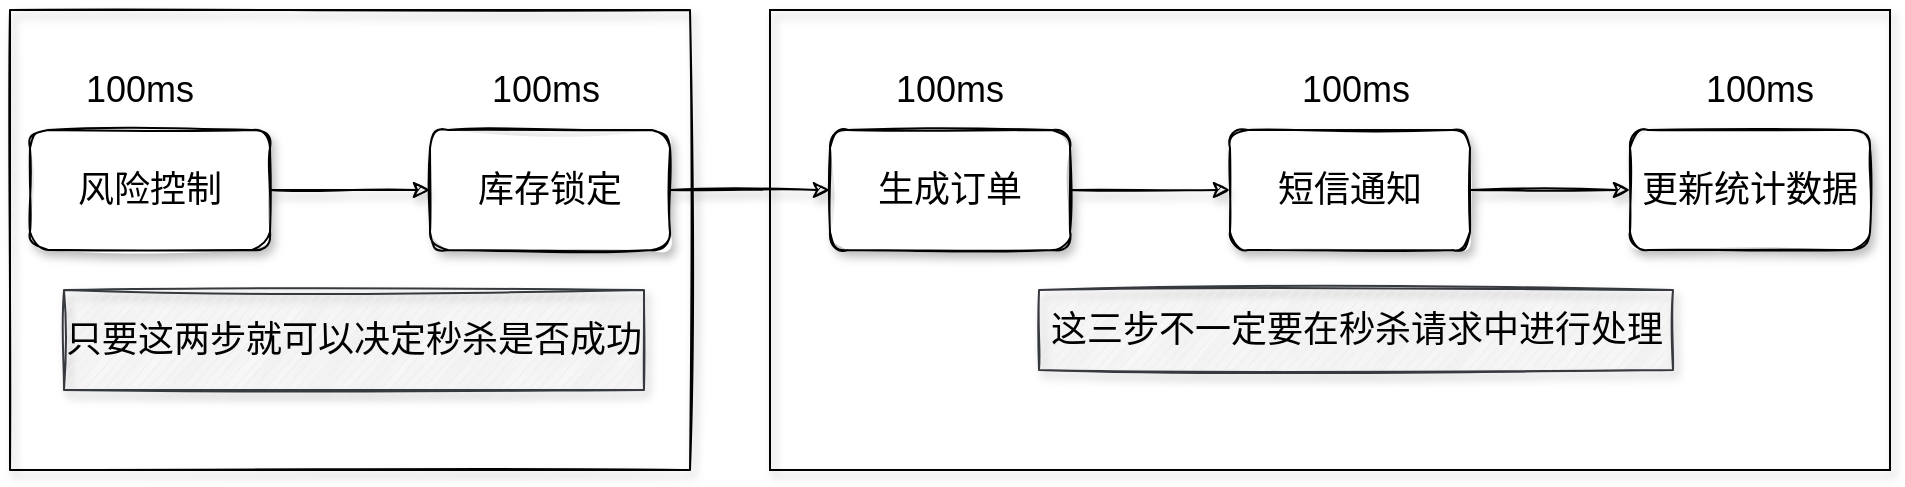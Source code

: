 <mxfile version="14.9.0" type="github">
  <diagram id="C5RBs43oDa-KdzZeNtuy" name="Page-1">
    <mxGraphModel dx="1865" dy="500" grid="1" gridSize="10" guides="1" tooltips="1" connect="1" arrows="1" fold="1" page="1" pageScale="1" pageWidth="827" pageHeight="1169" math="0" shadow="0">
      <root>
        <mxCell id="WIyWlLk6GJQsqaUBKTNV-0" />
        <mxCell id="WIyWlLk6GJQsqaUBKTNV-1" parent="WIyWlLk6GJQsqaUBKTNV-0" />
        <mxCell id="3Fyzb3w3JVutWaXi3XTW-13" value="" style="group;shadow=1;sketch=1;fontSize=18;" vertex="1" connectable="0" parent="WIyWlLk6GJQsqaUBKTNV-1">
          <mxGeometry x="-720" y="150" width="920" height="170" as="geometry" />
        </mxCell>
        <mxCell id="3Fyzb3w3JVutWaXi3XTW-3" value="库存锁定" style="whiteSpace=wrap;rounded=1;shadow=1;strokeWidth=1;glass=0;html=1;labelBorderColor=none;sketch=1;fontSize=18;" vertex="1" parent="3Fyzb3w3JVutWaXi3XTW-13">
          <mxGeometry x="200" width="120" height="60" as="geometry" />
        </mxCell>
        <mxCell id="3Fyzb3w3JVutWaXi3XTW-5" value="生成订单" style="whiteSpace=wrap;rounded=1;shadow=1;strokeWidth=1;glass=0;html=1;labelBorderColor=none;sketch=1;fontSize=18;" vertex="1" parent="3Fyzb3w3JVutWaXi3XTW-13">
          <mxGeometry x="400" width="120" height="60" as="geometry" />
        </mxCell>
        <mxCell id="3Fyzb3w3JVutWaXi3XTW-6" value="" style="edgeStyle=orthogonalEdgeStyle;rounded=0;orthogonalLoop=1;jettySize=auto;html=1;labelBorderColor=none;shadow=1;sketch=1;fontSize=18;" edge="1" parent="3Fyzb3w3JVutWaXi3XTW-13" source="3Fyzb3w3JVutWaXi3XTW-3" target="3Fyzb3w3JVutWaXi3XTW-5">
          <mxGeometry relative="1" as="geometry" />
        </mxCell>
        <mxCell id="3Fyzb3w3JVutWaXi3XTW-7" value="短信通知" style="whiteSpace=wrap;rounded=1;shadow=1;strokeWidth=1;glass=0;html=1;labelBorderColor=none;sketch=1;fontSize=18;" vertex="1" parent="3Fyzb3w3JVutWaXi3XTW-13">
          <mxGeometry x="600" width="120" height="60" as="geometry" />
        </mxCell>
        <mxCell id="3Fyzb3w3JVutWaXi3XTW-8" value="" style="edgeStyle=orthogonalEdgeStyle;rounded=0;orthogonalLoop=1;jettySize=auto;html=1;labelBorderColor=none;shadow=1;sketch=1;fontSize=18;" edge="1" parent="3Fyzb3w3JVutWaXi3XTW-13" source="3Fyzb3w3JVutWaXi3XTW-5" target="3Fyzb3w3JVutWaXi3XTW-7">
          <mxGeometry relative="1" as="geometry" />
        </mxCell>
        <mxCell id="3Fyzb3w3JVutWaXi3XTW-9" value="更新统计数据" style="whiteSpace=wrap;rounded=1;shadow=1;strokeWidth=1;glass=0;html=1;labelBorderColor=none;sketch=1;fontSize=18;" vertex="1" parent="3Fyzb3w3JVutWaXi3XTW-13">
          <mxGeometry x="800" width="120" height="60" as="geometry" />
        </mxCell>
        <mxCell id="3Fyzb3w3JVutWaXi3XTW-10" value="" style="edgeStyle=orthogonalEdgeStyle;rounded=0;orthogonalLoop=1;jettySize=auto;html=1;labelBorderColor=none;shadow=1;sketch=1;fontSize=18;" edge="1" parent="3Fyzb3w3JVutWaXi3XTW-13" source="3Fyzb3w3JVutWaXi3XTW-7" target="3Fyzb3w3JVutWaXi3XTW-9">
          <mxGeometry relative="1" as="geometry" />
        </mxCell>
        <mxCell id="3Fyzb3w3JVutWaXi3XTW-12" value="" style="edgeStyle=orthogonalEdgeStyle;rounded=0;orthogonalLoop=1;jettySize=auto;html=1;shadow=1;sketch=1;fontSize=18;" edge="1" parent="3Fyzb3w3JVutWaXi3XTW-13" source="3Fyzb3w3JVutWaXi3XTW-11" target="3Fyzb3w3JVutWaXi3XTW-3">
          <mxGeometry relative="1" as="geometry" />
        </mxCell>
        <mxCell id="3Fyzb3w3JVutWaXi3XTW-11" value="风险控制" style="whiteSpace=wrap;rounded=1;shadow=1;strokeWidth=1;glass=0;html=1;labelBorderColor=none;sketch=1;fontSize=18;" vertex="1" parent="3Fyzb3w3JVutWaXi3XTW-13">
          <mxGeometry width="120" height="60" as="geometry" />
        </mxCell>
        <mxCell id="3Fyzb3w3JVutWaXi3XTW-21" value="" style="rounded=0;whiteSpace=wrap;html=1;shadow=1;fillColor=none;sketch=1;fontSize=18;" vertex="1" parent="3Fyzb3w3JVutWaXi3XTW-13">
          <mxGeometry x="-10" y="-60" width="340" height="230" as="geometry" />
        </mxCell>
        <mxCell id="3Fyzb3w3JVutWaXi3XTW-22" value="只要这两步就可以决定秒杀是否成功" style="text;html=1;strokeColor=#36393d;fillColor=#eeeeee;align=center;verticalAlign=middle;whiteSpace=wrap;rounded=0;shadow=1;sketch=1;fontSize=18;" vertex="1" parent="3Fyzb3w3JVutWaXi3XTW-13">
          <mxGeometry x="17" y="80" width="290" height="50" as="geometry" />
        </mxCell>
        <mxCell id="3Fyzb3w3JVutWaXi3XTW-14" value="100ms" style="text;html=1;strokeColor=none;fillColor=none;align=center;verticalAlign=middle;whiteSpace=wrap;rounded=0;shadow=1;sketch=1;fontSize=18;" vertex="1" parent="WIyWlLk6GJQsqaUBKTNV-1">
          <mxGeometry x="-482" y="120" width="40" height="20" as="geometry" />
        </mxCell>
        <mxCell id="3Fyzb3w3JVutWaXi3XTW-15" value="100ms" style="text;html=1;strokeColor=none;fillColor=none;align=center;verticalAlign=middle;whiteSpace=wrap;rounded=0;shadow=1;sketch=1;fontSize=18;" vertex="1" parent="WIyWlLk6GJQsqaUBKTNV-1">
          <mxGeometry x="-280" y="120" width="40" height="20" as="geometry" />
        </mxCell>
        <mxCell id="3Fyzb3w3JVutWaXi3XTW-16" value="100ms" style="text;html=1;strokeColor=none;fillColor=none;align=center;verticalAlign=middle;whiteSpace=wrap;rounded=0;shadow=1;sketch=1;fontSize=18;" vertex="1" parent="WIyWlLk6GJQsqaUBKTNV-1">
          <mxGeometry x="-77" y="120" width="40" height="20" as="geometry" />
        </mxCell>
        <mxCell id="3Fyzb3w3JVutWaXi3XTW-17" value="100ms" style="text;html=1;strokeColor=none;fillColor=none;align=center;verticalAlign=middle;whiteSpace=wrap;rounded=0;shadow=1;sketch=1;fontSize=18;" vertex="1" parent="WIyWlLk6GJQsqaUBKTNV-1">
          <mxGeometry x="125" y="120" width="40" height="20" as="geometry" />
        </mxCell>
        <mxCell id="3Fyzb3w3JVutWaXi3XTW-19" value="100ms" style="text;html=1;strokeColor=none;fillColor=none;align=center;verticalAlign=middle;whiteSpace=wrap;rounded=0;shadow=1;sketch=1;fontSize=18;" vertex="1" parent="WIyWlLk6GJQsqaUBKTNV-1">
          <mxGeometry x="-685" y="120" width="40" height="20" as="geometry" />
        </mxCell>
        <mxCell id="3Fyzb3w3JVutWaXi3XTW-23" value="" style="rounded=0;whiteSpace=wrap;html=1;shadow=1;fillColor=none;fontSize=18;" vertex="1" parent="WIyWlLk6GJQsqaUBKTNV-1">
          <mxGeometry x="-350" y="90" width="560" height="230" as="geometry" />
        </mxCell>
        <mxCell id="3Fyzb3w3JVutWaXi3XTW-25" value="这三步不一定要在秒杀请求中进行处理" style="text;html=1;strokeColor=#36393d;fillColor=#eeeeee;align=center;verticalAlign=middle;whiteSpace=wrap;rounded=0;shadow=1;sketch=1;fontSize=18;" vertex="1" parent="WIyWlLk6GJQsqaUBKTNV-1">
          <mxGeometry x="-215.5" y="230" width="317" height="40" as="geometry" />
        </mxCell>
      </root>
    </mxGraphModel>
  </diagram>
</mxfile>
